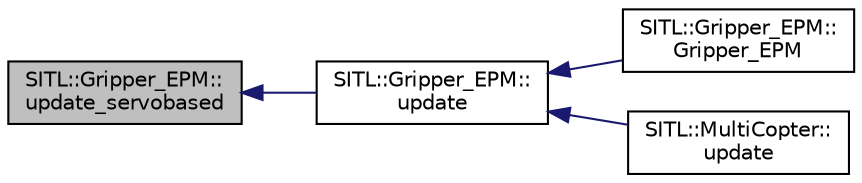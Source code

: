 digraph "SITL::Gripper_EPM::update_servobased"
{
 // INTERACTIVE_SVG=YES
  edge [fontname="Helvetica",fontsize="10",labelfontname="Helvetica",labelfontsize="10"];
  node [fontname="Helvetica",fontsize="10",shape=record];
  rankdir="LR";
  Node1 [label="SITL::Gripper_EPM::\lupdate_servobased",height=0.2,width=0.4,color="black", fillcolor="grey75", style="filled", fontcolor="black"];
  Node1 -> Node2 [dir="back",color="midnightblue",fontsize="10",style="solid",fontname="Helvetica"];
  Node2 [label="SITL::Gripper_EPM::\lupdate",height=0.2,width=0.4,color="black", fillcolor="white", style="filled",URL="$classSITL_1_1Gripper__EPM.html#aee26bf4bc6df74079ec3faa7fb543253"];
  Node2 -> Node3 [dir="back",color="midnightblue",fontsize="10",style="solid",fontname="Helvetica"];
  Node3 [label="SITL::Gripper_EPM::\lGripper_EPM",height=0.2,width=0.4,color="black", fillcolor="white", style="filled",URL="$classSITL_1_1Gripper__EPM.html#a164feda4de50e6839ebffeb304ed303e"];
  Node2 -> Node4 [dir="back",color="midnightblue",fontsize="10",style="solid",fontname="Helvetica"];
  Node4 [label="SITL::MultiCopter::\lupdate",height=0.2,width=0.4,color="black", fillcolor="white", style="filled",URL="$classSITL_1_1MultiCopter.html#ad4df8bcd20625ce425cc9d73f9aa6a20"];
}
